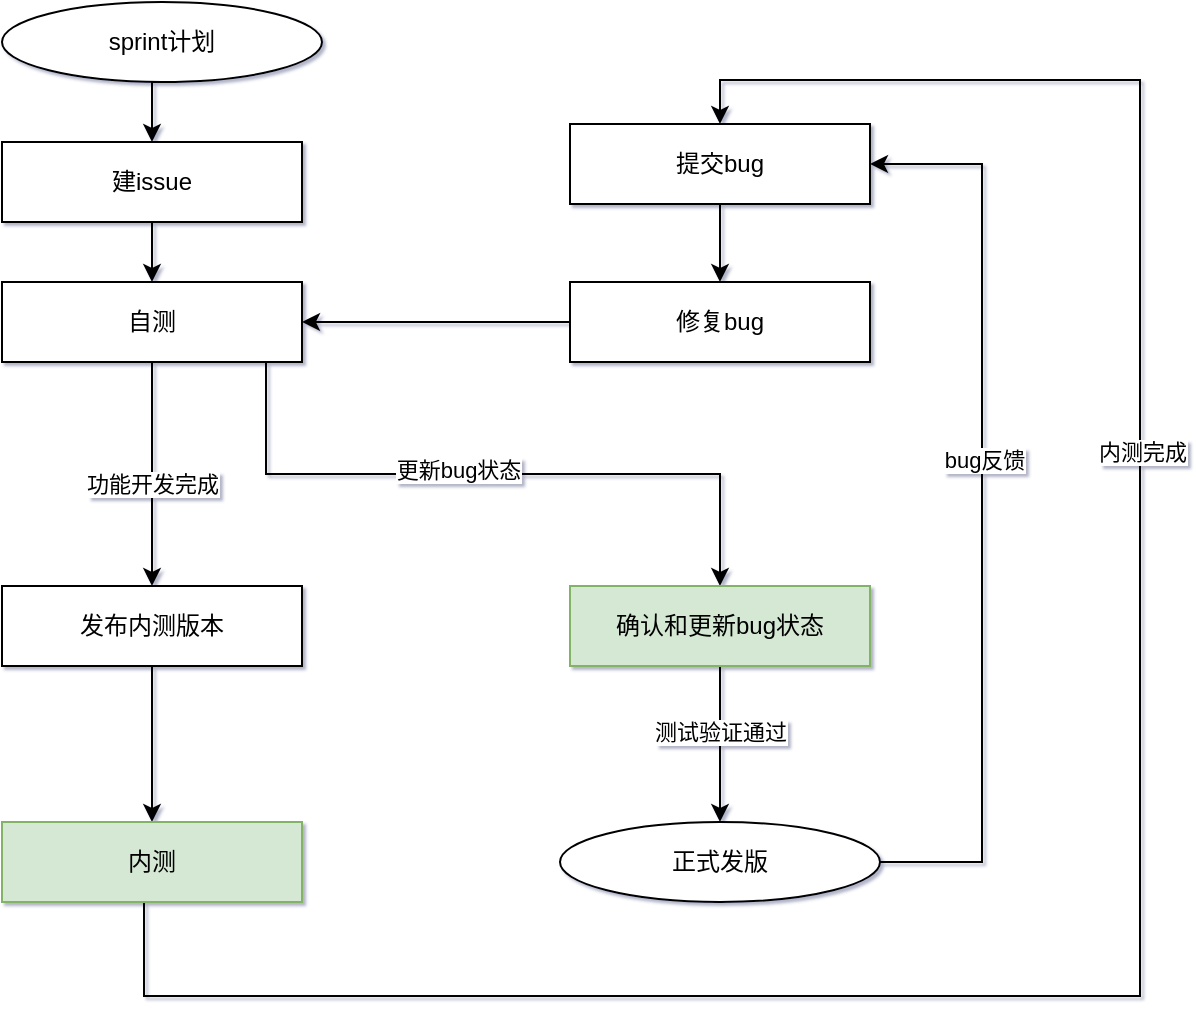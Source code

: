 <mxfile version="21.3.8" type="github">
  <diagram name="Page-1" id="RvCjO7zEcKIN2-4zD3T-">
    <mxGraphModel dx="989" dy="521" grid="0" gridSize="1" guides="1" tooltips="1" connect="1" arrows="1" fold="1" page="1" pageScale="1" pageWidth="827" pageHeight="1169" background="none" math="0" shadow="1">
      <root>
        <mxCell id="0" />
        <mxCell id="1" parent="0" />
        <mxCell id="ut5olAz6ssAcZdQZI2CR-15" style="edgeStyle=orthogonalEdgeStyle;rounded=0;orthogonalLoop=1;jettySize=auto;html=1;exitX=0.5;exitY=1;exitDx=0;exitDy=0;entryX=0.5;entryY=0;entryDx=0;entryDy=0;" edge="1" parent="1" source="ut5olAz6ssAcZdQZI2CR-1" target="ut5olAz6ssAcZdQZI2CR-2">
          <mxGeometry relative="1" as="geometry" />
        </mxCell>
        <mxCell id="ut5olAz6ssAcZdQZI2CR-1" value="sprint计划" style="ellipse;whiteSpace=wrap;html=1;" vertex="1" parent="1">
          <mxGeometry x="130" y="20" width="160" height="40" as="geometry" />
        </mxCell>
        <mxCell id="ut5olAz6ssAcZdQZI2CR-16" style="edgeStyle=orthogonalEdgeStyle;rounded=0;orthogonalLoop=1;jettySize=auto;html=1;exitX=0.5;exitY=1;exitDx=0;exitDy=0;entryX=0.5;entryY=0;entryDx=0;entryDy=0;" edge="1" parent="1" source="ut5olAz6ssAcZdQZI2CR-2" target="ut5olAz6ssAcZdQZI2CR-3">
          <mxGeometry relative="1" as="geometry" />
        </mxCell>
        <mxCell id="ut5olAz6ssAcZdQZI2CR-2" value="建issue" style="rounded=0;whiteSpace=wrap;html=1;" vertex="1" parent="1">
          <mxGeometry x="130" y="90" width="150" height="40" as="geometry" />
        </mxCell>
        <mxCell id="ut5olAz6ssAcZdQZI2CR-3" value="自测" style="rounded=0;whiteSpace=wrap;html=1;" vertex="1" parent="1">
          <mxGeometry x="130" y="160" width="150" height="40" as="geometry" />
        </mxCell>
        <mxCell id="ut5olAz6ssAcZdQZI2CR-18" style="edgeStyle=orthogonalEdgeStyle;rounded=0;orthogonalLoop=1;jettySize=auto;html=1;entryX=0.5;entryY=0;entryDx=0;entryDy=0;exitX=0.5;exitY=1;exitDx=0;exitDy=0;" edge="1" parent="1" source="ut5olAz6ssAcZdQZI2CR-3" target="ut5olAz6ssAcZdQZI2CR-5">
          <mxGeometry relative="1" as="geometry">
            <mxPoint x="129" y="181" as="sourcePoint" />
          </mxGeometry>
        </mxCell>
        <mxCell id="ut5olAz6ssAcZdQZI2CR-25" value="功能开发完成" style="edgeLabel;html=1;align=center;verticalAlign=middle;resizable=0;points=[];" vertex="1" connectable="0" parent="ut5olAz6ssAcZdQZI2CR-18">
          <mxGeometry x="0.225" y="2" relative="1" as="geometry">
            <mxPoint x="-2" y="-8" as="offset" />
          </mxGeometry>
        </mxCell>
        <mxCell id="ut5olAz6ssAcZdQZI2CR-23" style="edgeStyle=orthogonalEdgeStyle;rounded=0;orthogonalLoop=1;jettySize=auto;html=1;exitX=0.75;exitY=1;exitDx=0;exitDy=0;" edge="1" parent="1" source="ut5olAz6ssAcZdQZI2CR-3" target="ut5olAz6ssAcZdQZI2CR-22">
          <mxGeometry relative="1" as="geometry">
            <Array as="points">
              <mxPoint x="262" y="200" />
              <mxPoint x="262" y="256" />
              <mxPoint x="489" y="256" />
            </Array>
          </mxGeometry>
        </mxCell>
        <mxCell id="ut5olAz6ssAcZdQZI2CR-24" value="更新bug状态" style="edgeLabel;html=1;align=center;verticalAlign=middle;resizable=0;points=[];" vertex="1" connectable="0" parent="ut5olAz6ssAcZdQZI2CR-23">
          <mxGeometry x="0.209" y="-1" relative="1" as="geometry">
            <mxPoint x="-45" y="-3" as="offset" />
          </mxGeometry>
        </mxCell>
        <mxCell id="ut5olAz6ssAcZdQZI2CR-19" style="edgeStyle=orthogonalEdgeStyle;rounded=0;orthogonalLoop=1;jettySize=auto;html=1;exitX=0.5;exitY=1;exitDx=0;exitDy=0;entryX=0.5;entryY=0;entryDx=0;entryDy=0;" edge="1" parent="1" source="ut5olAz6ssAcZdQZI2CR-5" target="ut5olAz6ssAcZdQZI2CR-8">
          <mxGeometry relative="1" as="geometry" />
        </mxCell>
        <mxCell id="ut5olAz6ssAcZdQZI2CR-5" value="发布内测版本" style="rounded=0;whiteSpace=wrap;html=1;" vertex="1" parent="1">
          <mxGeometry x="130" y="312" width="150" height="40" as="geometry" />
        </mxCell>
        <mxCell id="ut5olAz6ssAcZdQZI2CR-26" style="edgeStyle=orthogonalEdgeStyle;rounded=0;orthogonalLoop=1;jettySize=auto;html=1;exitX=0.5;exitY=1;exitDx=0;exitDy=0;entryX=0.5;entryY=0;entryDx=0;entryDy=0;" edge="1" parent="1" target="ut5olAz6ssAcZdQZI2CR-9">
          <mxGeometry relative="1" as="geometry">
            <mxPoint x="201" y="470.0" as="sourcePoint" />
            <mxPoint x="495.95" y="81" as="targetPoint" />
            <Array as="points">
              <mxPoint x="201" y="517" />
              <mxPoint x="699" y="517" />
              <mxPoint x="699" y="59" />
              <mxPoint x="489" y="59" />
            </Array>
          </mxGeometry>
        </mxCell>
        <mxCell id="ut5olAz6ssAcZdQZI2CR-27" value="内测完成" style="edgeLabel;html=1;align=center;verticalAlign=middle;resizable=0;points=[];" vertex="1" connectable="0" parent="ut5olAz6ssAcZdQZI2CR-26">
          <mxGeometry x="0.324" y="-1" relative="1" as="geometry">
            <mxPoint as="offset" />
          </mxGeometry>
        </mxCell>
        <mxCell id="ut5olAz6ssAcZdQZI2CR-8" value="内测" style="rounded=0;whiteSpace=wrap;html=1;fillColor=#d5e8d4;strokeColor=#82b366;" vertex="1" parent="1">
          <mxGeometry x="130" y="430" width="150" height="40" as="geometry" />
        </mxCell>
        <mxCell id="ut5olAz6ssAcZdQZI2CR-20" style="edgeStyle=orthogonalEdgeStyle;rounded=0;orthogonalLoop=1;jettySize=auto;html=1;exitX=0.5;exitY=1;exitDx=0;exitDy=0;" edge="1" parent="1" source="ut5olAz6ssAcZdQZI2CR-9" target="ut5olAz6ssAcZdQZI2CR-10">
          <mxGeometry relative="1" as="geometry" />
        </mxCell>
        <mxCell id="ut5olAz6ssAcZdQZI2CR-9" value="提交bug" style="rounded=0;whiteSpace=wrap;html=1;" vertex="1" parent="1">
          <mxGeometry x="414" y="81" width="150" height="40" as="geometry" />
        </mxCell>
        <mxCell id="ut5olAz6ssAcZdQZI2CR-21" style="edgeStyle=orthogonalEdgeStyle;rounded=0;orthogonalLoop=1;jettySize=auto;html=1;exitX=0;exitY=0.5;exitDx=0;exitDy=0;entryX=1;entryY=0.5;entryDx=0;entryDy=0;" edge="1" parent="1" source="ut5olAz6ssAcZdQZI2CR-10" target="ut5olAz6ssAcZdQZI2CR-3">
          <mxGeometry relative="1" as="geometry" />
        </mxCell>
        <mxCell id="ut5olAz6ssAcZdQZI2CR-10" value="修复bug" style="rounded=0;whiteSpace=wrap;html=1;" vertex="1" parent="1">
          <mxGeometry x="414" y="160" width="150" height="40" as="geometry" />
        </mxCell>
        <mxCell id="ut5olAz6ssAcZdQZI2CR-29" style="edgeStyle=orthogonalEdgeStyle;rounded=0;orthogonalLoop=1;jettySize=auto;html=1;exitX=0.5;exitY=1;exitDx=0;exitDy=0;entryX=0.5;entryY=0;entryDx=0;entryDy=0;" edge="1" parent="1" source="ut5olAz6ssAcZdQZI2CR-22" target="ut5olAz6ssAcZdQZI2CR-28">
          <mxGeometry relative="1" as="geometry" />
        </mxCell>
        <mxCell id="ut5olAz6ssAcZdQZI2CR-32" value="测试验证通过" style="edgeLabel;html=1;align=center;verticalAlign=middle;resizable=0;points=[];" vertex="1" connectable="0" parent="ut5olAz6ssAcZdQZI2CR-29">
          <mxGeometry x="-0.156" relative="1" as="geometry">
            <mxPoint as="offset" />
          </mxGeometry>
        </mxCell>
        <mxCell id="ut5olAz6ssAcZdQZI2CR-22" value="确认和更新bug状态" style="rounded=0;whiteSpace=wrap;html=1;fillColor=#d5e8d4;strokeColor=#82b366;" vertex="1" parent="1">
          <mxGeometry x="414" y="312" width="150" height="40" as="geometry" />
        </mxCell>
        <mxCell id="ut5olAz6ssAcZdQZI2CR-30" style="edgeStyle=orthogonalEdgeStyle;rounded=0;orthogonalLoop=1;jettySize=auto;html=1;exitX=1;exitY=0.5;exitDx=0;exitDy=0;entryX=1;entryY=0.5;entryDx=0;entryDy=0;" edge="1" parent="1" source="ut5olAz6ssAcZdQZI2CR-28" target="ut5olAz6ssAcZdQZI2CR-9">
          <mxGeometry relative="1" as="geometry">
            <Array as="points">
              <mxPoint x="620" y="450" />
              <mxPoint x="620" y="101" />
            </Array>
          </mxGeometry>
        </mxCell>
        <mxCell id="ut5olAz6ssAcZdQZI2CR-31" value="bug反馈" style="edgeLabel;html=1;align=center;verticalAlign=middle;resizable=0;points=[];" vertex="1" connectable="0" parent="ut5olAz6ssAcZdQZI2CR-30">
          <mxGeometry x="0.105" y="-1" relative="1" as="geometry">
            <mxPoint as="offset" />
          </mxGeometry>
        </mxCell>
        <mxCell id="ut5olAz6ssAcZdQZI2CR-28" value="正式发版" style="ellipse;whiteSpace=wrap;html=1;" vertex="1" parent="1">
          <mxGeometry x="409" y="430" width="160" height="40" as="geometry" />
        </mxCell>
      </root>
    </mxGraphModel>
  </diagram>
</mxfile>
